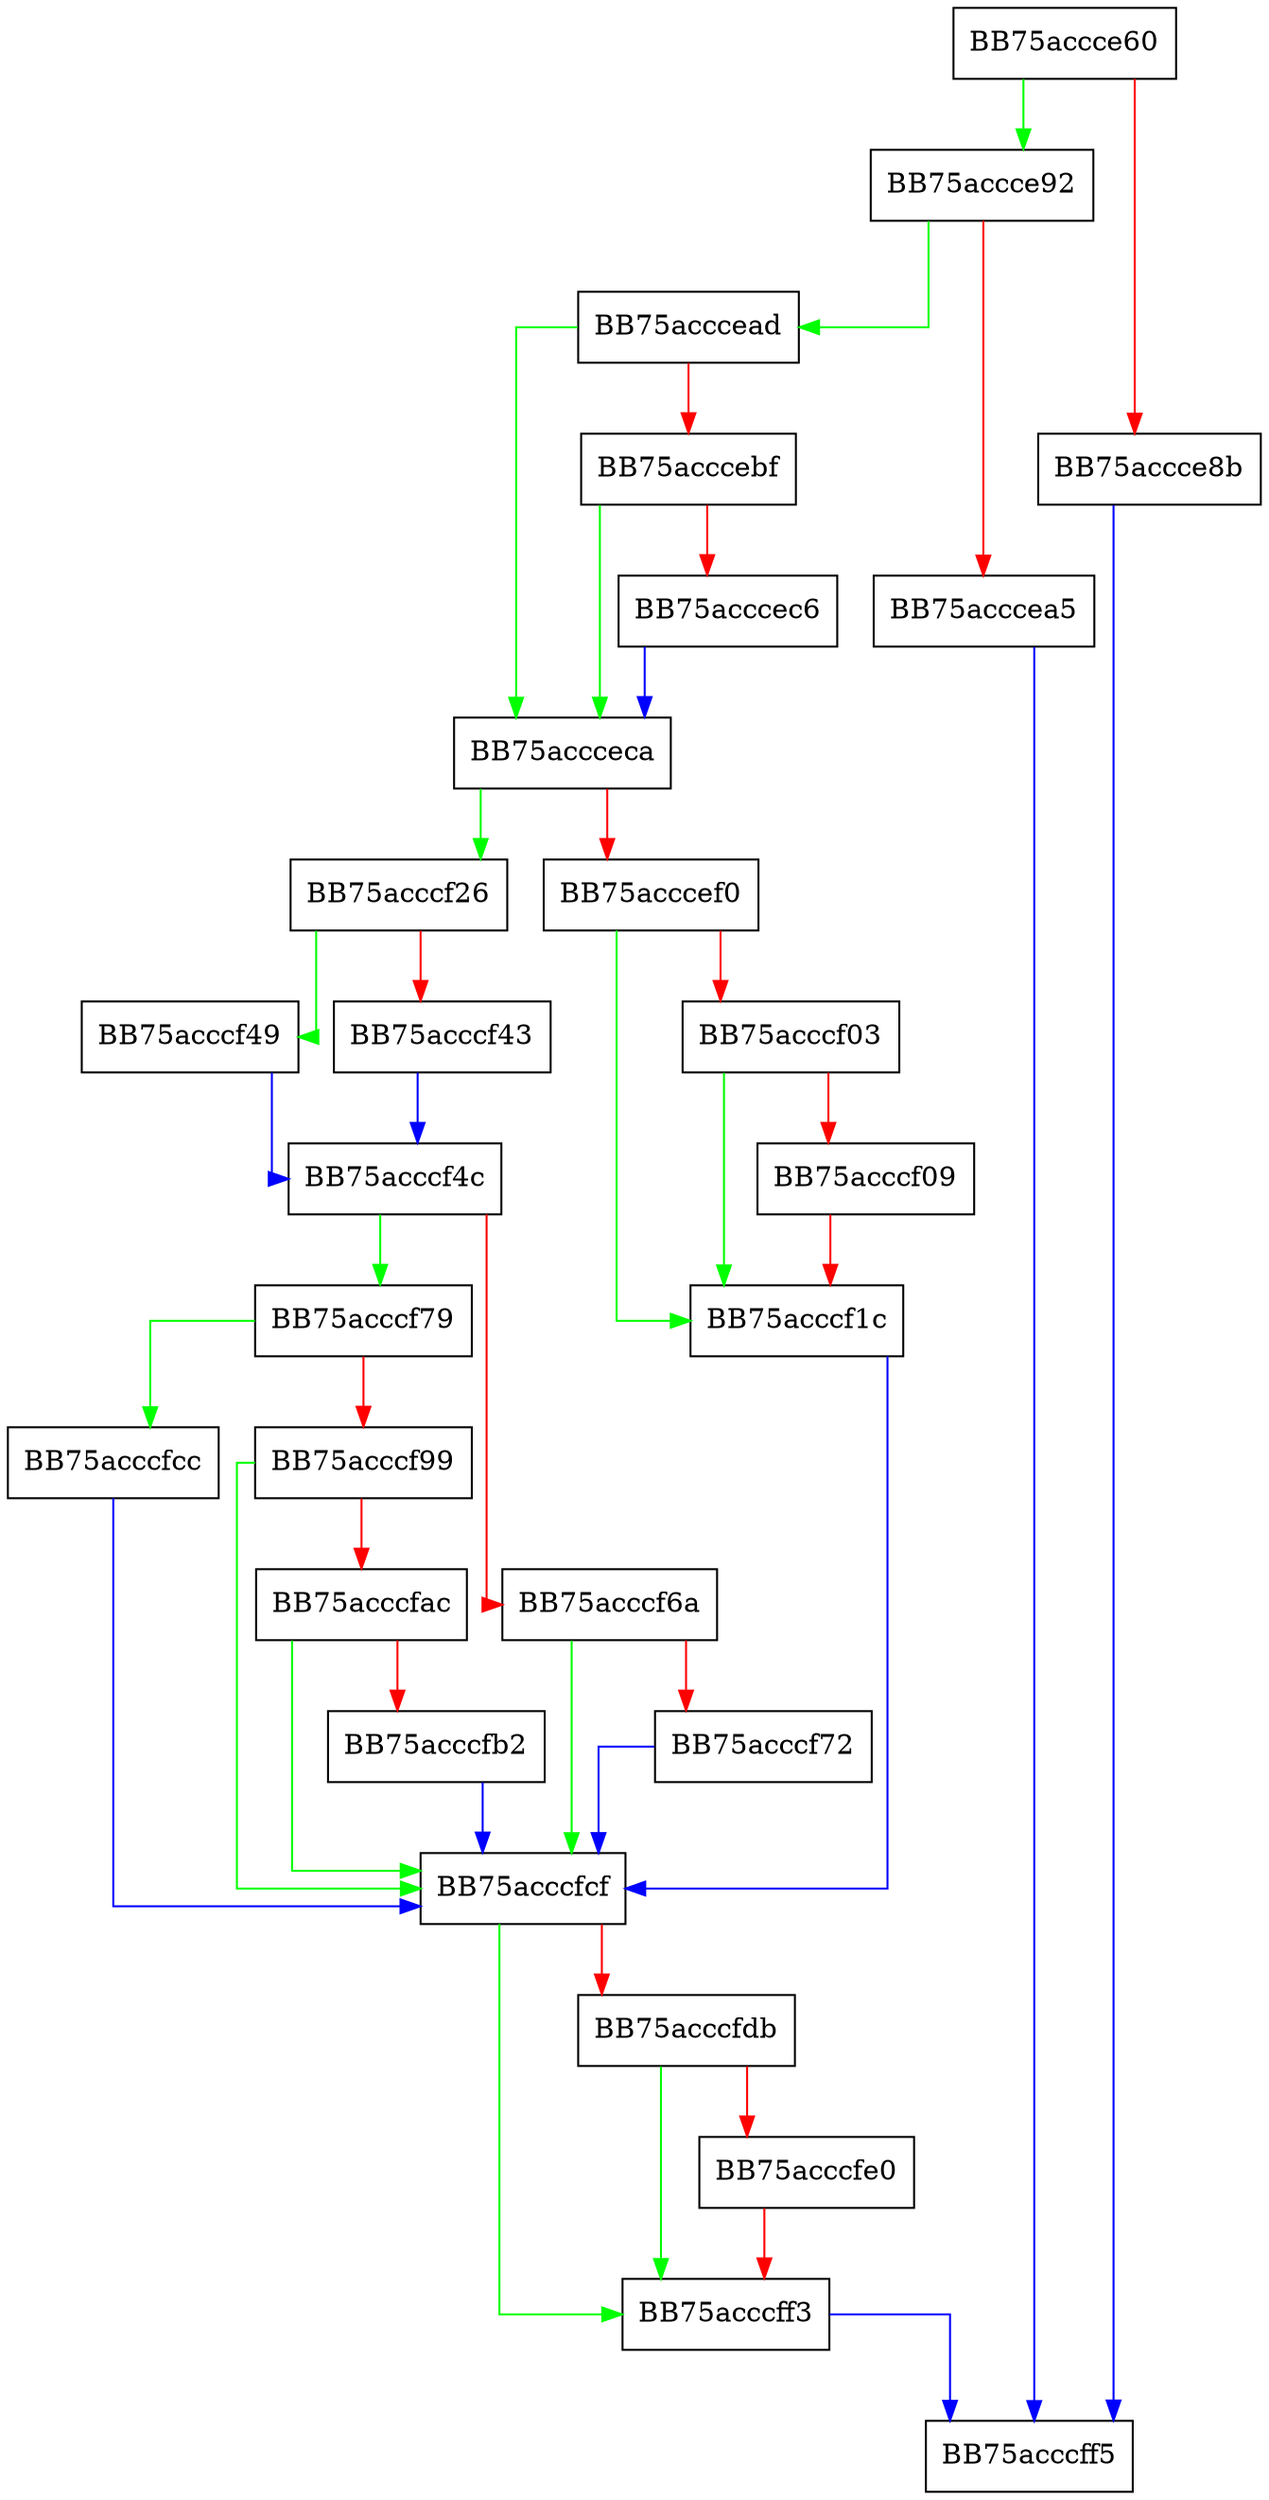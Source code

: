 digraph Quarantine {
  node [shape="box"];
  graph [splines=ortho];
  BB75accce60 -> BB75accce92 [color="green"];
  BB75accce60 -> BB75accce8b [color="red"];
  BB75accce8b -> BB75acccff5 [color="blue"];
  BB75accce92 -> BB75acccead [color="green"];
  BB75accce92 -> BB75acccea5 [color="red"];
  BB75acccea5 -> BB75acccff5 [color="blue"];
  BB75acccead -> BB75accceca [color="green"];
  BB75acccead -> BB75acccebf [color="red"];
  BB75acccebf -> BB75accceca [color="green"];
  BB75acccebf -> BB75acccec6 [color="red"];
  BB75acccec6 -> BB75accceca [color="blue"];
  BB75accceca -> BB75acccf26 [color="green"];
  BB75accceca -> BB75acccef0 [color="red"];
  BB75acccef0 -> BB75acccf1c [color="green"];
  BB75acccef0 -> BB75acccf03 [color="red"];
  BB75acccf03 -> BB75acccf1c [color="green"];
  BB75acccf03 -> BB75acccf09 [color="red"];
  BB75acccf09 -> BB75acccf1c [color="red"];
  BB75acccf1c -> BB75acccfcf [color="blue"];
  BB75acccf26 -> BB75acccf49 [color="green"];
  BB75acccf26 -> BB75acccf43 [color="red"];
  BB75acccf43 -> BB75acccf4c [color="blue"];
  BB75acccf49 -> BB75acccf4c [color="blue"];
  BB75acccf4c -> BB75acccf79 [color="green"];
  BB75acccf4c -> BB75acccf6a [color="red"];
  BB75acccf6a -> BB75acccfcf [color="green"];
  BB75acccf6a -> BB75acccf72 [color="red"];
  BB75acccf72 -> BB75acccfcf [color="blue"];
  BB75acccf79 -> BB75acccfcc [color="green"];
  BB75acccf79 -> BB75acccf99 [color="red"];
  BB75acccf99 -> BB75acccfcf [color="green"];
  BB75acccf99 -> BB75acccfac [color="red"];
  BB75acccfac -> BB75acccfcf [color="green"];
  BB75acccfac -> BB75acccfb2 [color="red"];
  BB75acccfb2 -> BB75acccfcf [color="blue"];
  BB75acccfcc -> BB75acccfcf [color="blue"];
  BB75acccfcf -> BB75acccff3 [color="green"];
  BB75acccfcf -> BB75acccfdb [color="red"];
  BB75acccfdb -> BB75acccff3 [color="green"];
  BB75acccfdb -> BB75acccfe0 [color="red"];
  BB75acccfe0 -> BB75acccff3 [color="red"];
  BB75acccff3 -> BB75acccff5 [color="blue"];
}